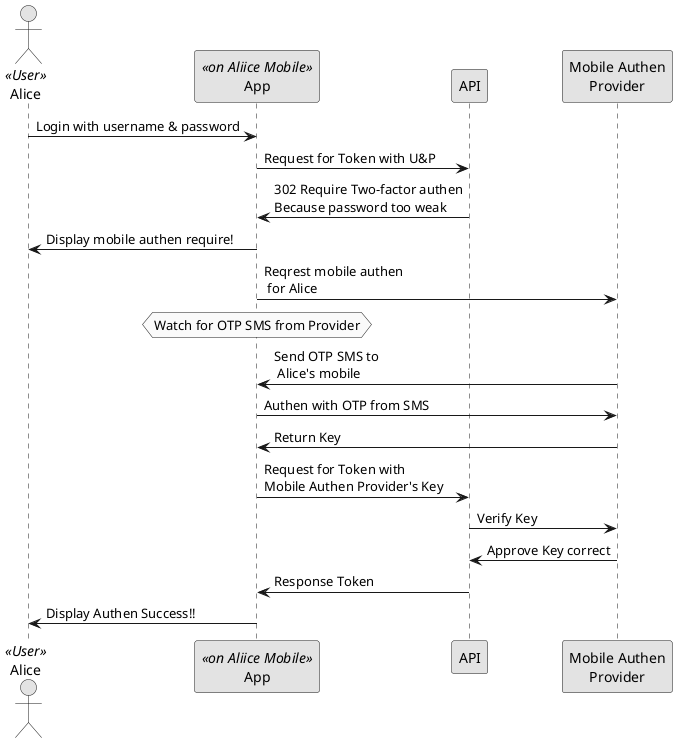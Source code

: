 @startuml
skinparam monochrome true

actor Alice <<User>>
participant App <<on Aliice Mobile>>
participant API
participant "Mobile Authen\nProvider" as OTP

Alice -> App : Login with username & password
App -> API : Request for Token with U&P
API -> App : 302 Require Two-factor authen\nBecause password too weak
App -> Alice : Display mobile authen require!
App -> OTP : Reqrest mobile authen\n for Alice
hnote over App : Watch for OTP SMS from Provider
OTP -> App : Send OTP SMS to\n Alice's mobile
App -> OTP : Authen with OTP from SMS
OTP -> App : Return Key
App -> API : Request for Token with\nMobile Authen Provider's Key
API -> OTP : Verify Key
OTP -> API : Approve Key correct
API -> App : Response Token
App -> Alice : Display Authen Success!!

@enduml
